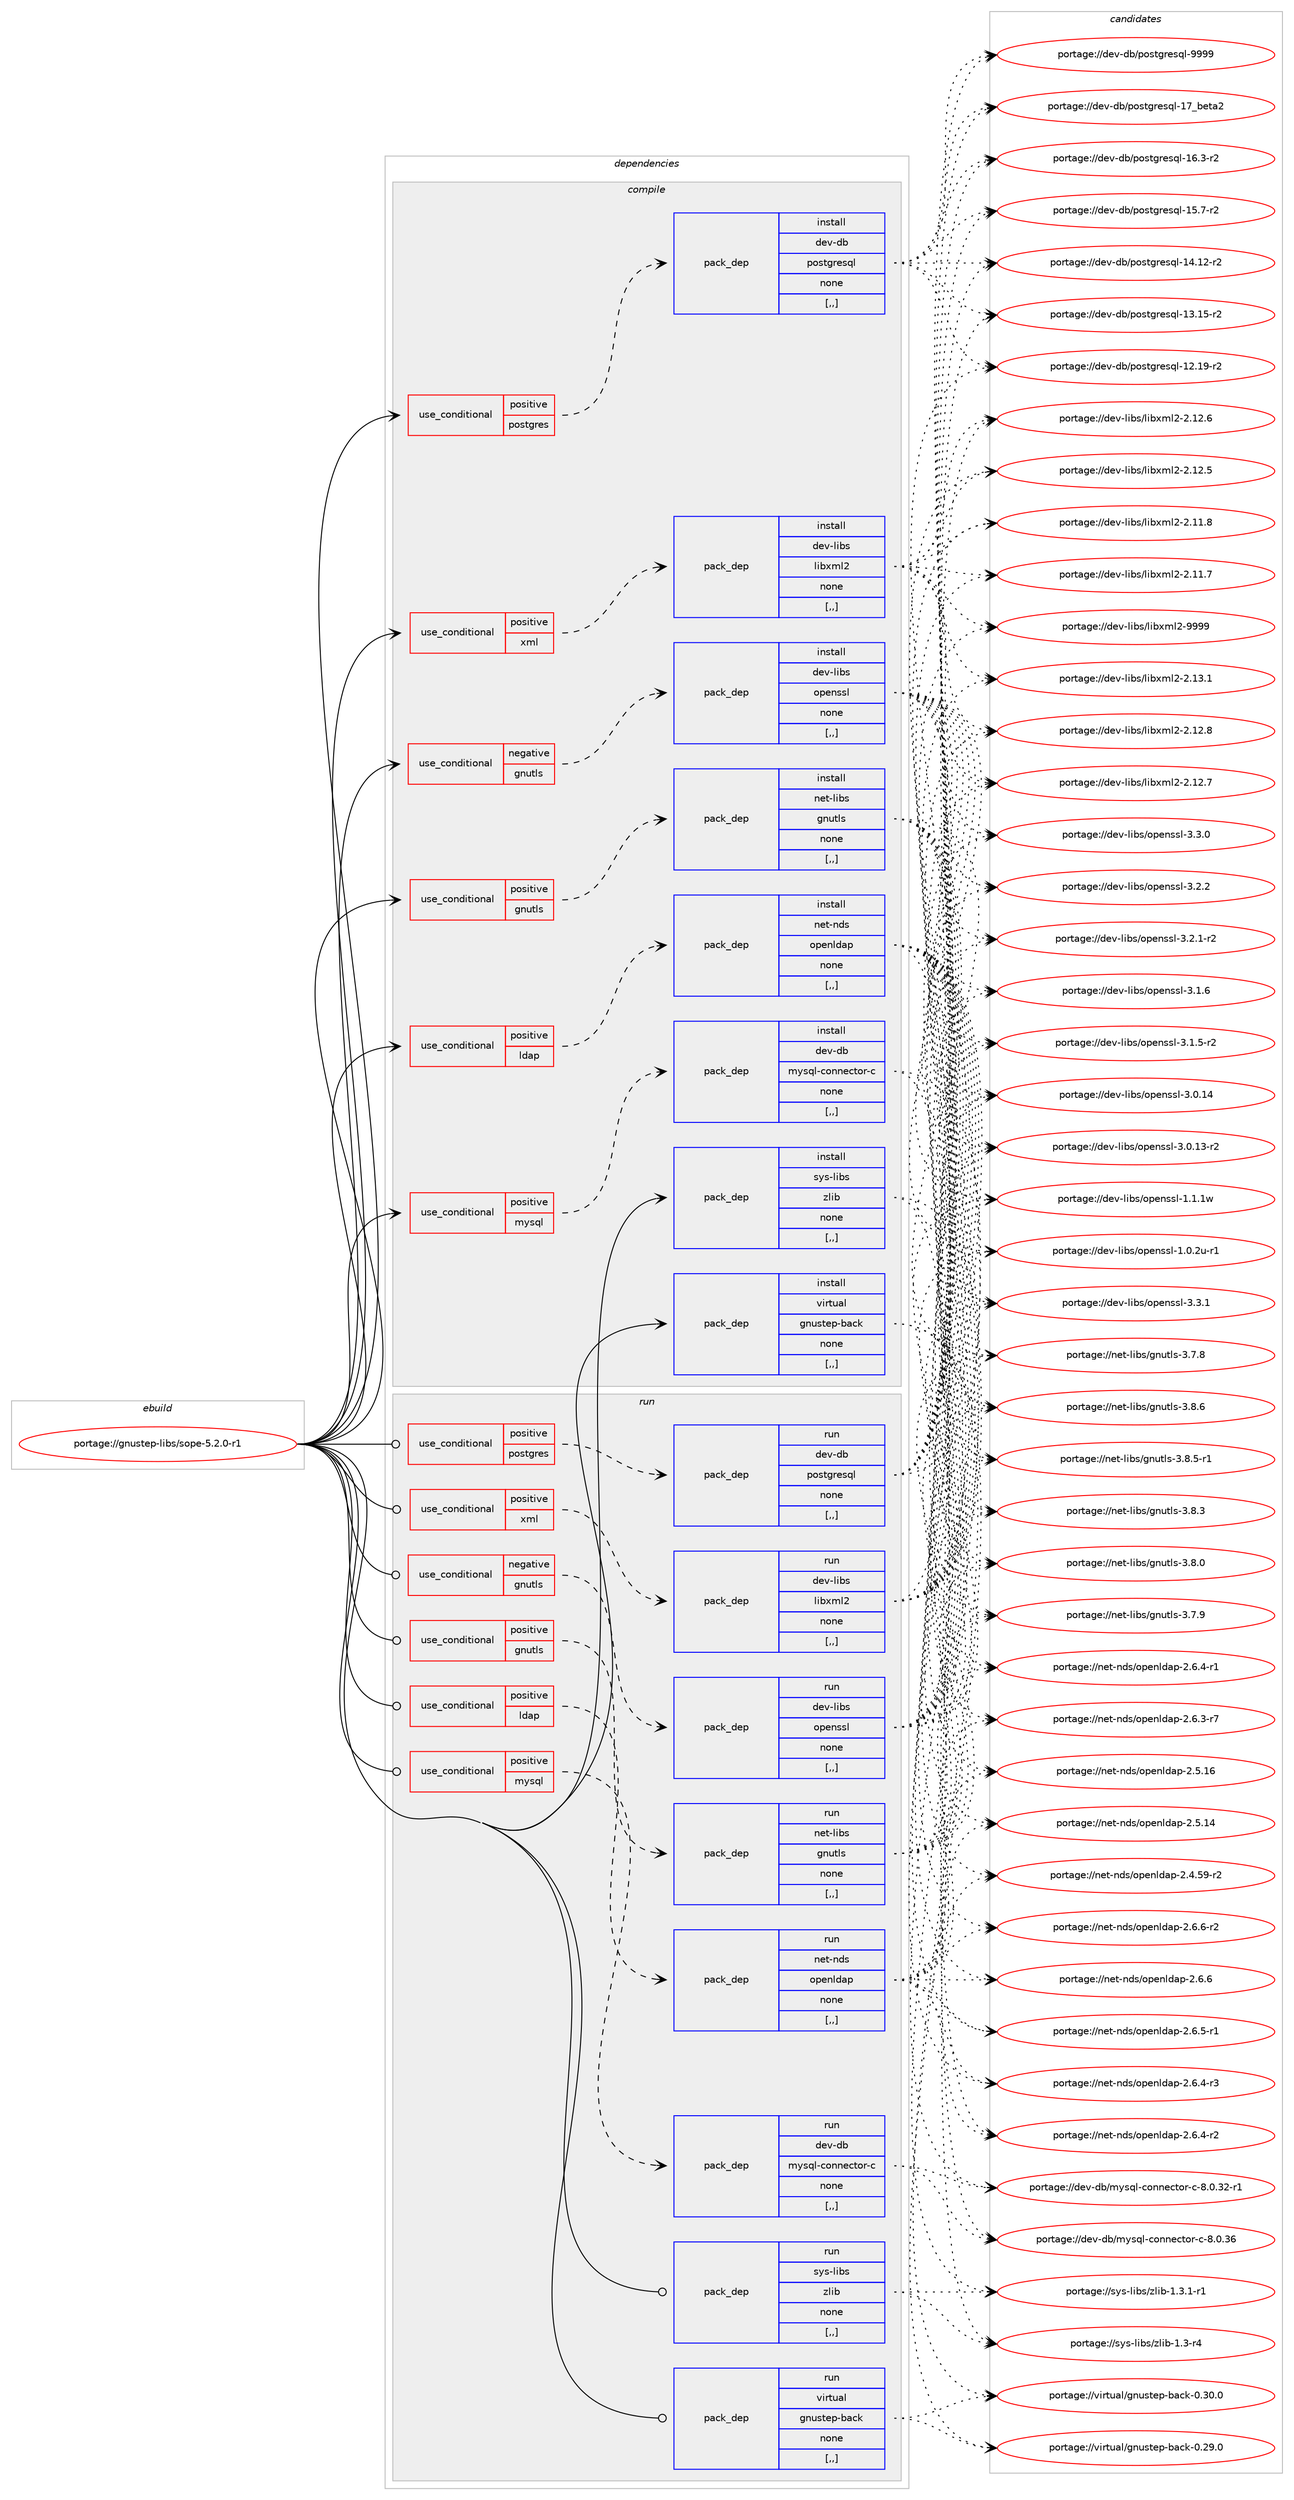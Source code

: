 digraph prolog {

# *************
# Graph options
# *************

newrank=true;
concentrate=true;
compound=true;
graph [rankdir=LR,fontname=Helvetica,fontsize=10,ranksep=1.5];#, ranksep=2.5, nodesep=0.2];
edge  [arrowhead=vee];
node  [fontname=Helvetica,fontsize=10];

# **********
# The ebuild
# **********

subgraph cluster_leftcol {
color=gray;
label=<<i>ebuild</i>>;
id [label="portage://gnustep-libs/sope-5.2.0-r1", color=red, width=4, href="../gnustep-libs/sope-5.2.0-r1.svg"];
}

# ****************
# The dependencies
# ****************

subgraph cluster_midcol {
color=gray;
label=<<i>dependencies</i>>;
subgraph cluster_compile {
fillcolor="#eeeeee";
style=filled;
label=<<i>compile</i>>;
subgraph cond65910 {
dependency241315 [label=<<TABLE BORDER="0" CELLBORDER="1" CELLSPACING="0" CELLPADDING="4"><TR><TD ROWSPAN="3" CELLPADDING="10">use_conditional</TD></TR><TR><TD>negative</TD></TR><TR><TD>gnutls</TD></TR></TABLE>>, shape=none, color=red];
subgraph pack173842 {
dependency241316 [label=<<TABLE BORDER="0" CELLBORDER="1" CELLSPACING="0" CELLPADDING="4" WIDTH="220"><TR><TD ROWSPAN="6" CELLPADDING="30">pack_dep</TD></TR><TR><TD WIDTH="110">install</TD></TR><TR><TD>dev-libs</TD></TR><TR><TD>openssl</TD></TR><TR><TD>none</TD></TR><TR><TD>[,,]</TD></TR></TABLE>>, shape=none, color=blue];
}
dependency241315:e -> dependency241316:w [weight=20,style="dashed",arrowhead="vee"];
}
id:e -> dependency241315:w [weight=20,style="solid",arrowhead="vee"];
subgraph cond65911 {
dependency241317 [label=<<TABLE BORDER="0" CELLBORDER="1" CELLSPACING="0" CELLPADDING="4"><TR><TD ROWSPAN="3" CELLPADDING="10">use_conditional</TD></TR><TR><TD>positive</TD></TR><TR><TD>gnutls</TD></TR></TABLE>>, shape=none, color=red];
subgraph pack173843 {
dependency241318 [label=<<TABLE BORDER="0" CELLBORDER="1" CELLSPACING="0" CELLPADDING="4" WIDTH="220"><TR><TD ROWSPAN="6" CELLPADDING="30">pack_dep</TD></TR><TR><TD WIDTH="110">install</TD></TR><TR><TD>net-libs</TD></TR><TR><TD>gnutls</TD></TR><TR><TD>none</TD></TR><TR><TD>[,,]</TD></TR></TABLE>>, shape=none, color=blue];
}
dependency241317:e -> dependency241318:w [weight=20,style="dashed",arrowhead="vee"];
}
id:e -> dependency241317:w [weight=20,style="solid",arrowhead="vee"];
subgraph cond65912 {
dependency241319 [label=<<TABLE BORDER="0" CELLBORDER="1" CELLSPACING="0" CELLPADDING="4"><TR><TD ROWSPAN="3" CELLPADDING="10">use_conditional</TD></TR><TR><TD>positive</TD></TR><TR><TD>ldap</TD></TR></TABLE>>, shape=none, color=red];
subgraph pack173844 {
dependency241320 [label=<<TABLE BORDER="0" CELLBORDER="1" CELLSPACING="0" CELLPADDING="4" WIDTH="220"><TR><TD ROWSPAN="6" CELLPADDING="30">pack_dep</TD></TR><TR><TD WIDTH="110">install</TD></TR><TR><TD>net-nds</TD></TR><TR><TD>openldap</TD></TR><TR><TD>none</TD></TR><TR><TD>[,,]</TD></TR></TABLE>>, shape=none, color=blue];
}
dependency241319:e -> dependency241320:w [weight=20,style="dashed",arrowhead="vee"];
}
id:e -> dependency241319:w [weight=20,style="solid",arrowhead="vee"];
subgraph cond65913 {
dependency241321 [label=<<TABLE BORDER="0" CELLBORDER="1" CELLSPACING="0" CELLPADDING="4"><TR><TD ROWSPAN="3" CELLPADDING="10">use_conditional</TD></TR><TR><TD>positive</TD></TR><TR><TD>mysql</TD></TR></TABLE>>, shape=none, color=red];
subgraph pack173845 {
dependency241322 [label=<<TABLE BORDER="0" CELLBORDER="1" CELLSPACING="0" CELLPADDING="4" WIDTH="220"><TR><TD ROWSPAN="6" CELLPADDING="30">pack_dep</TD></TR><TR><TD WIDTH="110">install</TD></TR><TR><TD>dev-db</TD></TR><TR><TD>mysql-connector-c</TD></TR><TR><TD>none</TD></TR><TR><TD>[,,]</TD></TR></TABLE>>, shape=none, color=blue];
}
dependency241321:e -> dependency241322:w [weight=20,style="dashed",arrowhead="vee"];
}
id:e -> dependency241321:w [weight=20,style="solid",arrowhead="vee"];
subgraph cond65914 {
dependency241323 [label=<<TABLE BORDER="0" CELLBORDER="1" CELLSPACING="0" CELLPADDING="4"><TR><TD ROWSPAN="3" CELLPADDING="10">use_conditional</TD></TR><TR><TD>positive</TD></TR><TR><TD>postgres</TD></TR></TABLE>>, shape=none, color=red];
subgraph pack173846 {
dependency241324 [label=<<TABLE BORDER="0" CELLBORDER="1" CELLSPACING="0" CELLPADDING="4" WIDTH="220"><TR><TD ROWSPAN="6" CELLPADDING="30">pack_dep</TD></TR><TR><TD WIDTH="110">install</TD></TR><TR><TD>dev-db</TD></TR><TR><TD>postgresql</TD></TR><TR><TD>none</TD></TR><TR><TD>[,,]</TD></TR></TABLE>>, shape=none, color=blue];
}
dependency241323:e -> dependency241324:w [weight=20,style="dashed",arrowhead="vee"];
}
id:e -> dependency241323:w [weight=20,style="solid",arrowhead="vee"];
subgraph cond65915 {
dependency241325 [label=<<TABLE BORDER="0" CELLBORDER="1" CELLSPACING="0" CELLPADDING="4"><TR><TD ROWSPAN="3" CELLPADDING="10">use_conditional</TD></TR><TR><TD>positive</TD></TR><TR><TD>xml</TD></TR></TABLE>>, shape=none, color=red];
subgraph pack173847 {
dependency241326 [label=<<TABLE BORDER="0" CELLBORDER="1" CELLSPACING="0" CELLPADDING="4" WIDTH="220"><TR><TD ROWSPAN="6" CELLPADDING="30">pack_dep</TD></TR><TR><TD WIDTH="110">install</TD></TR><TR><TD>dev-libs</TD></TR><TR><TD>libxml2</TD></TR><TR><TD>none</TD></TR><TR><TD>[,,]</TD></TR></TABLE>>, shape=none, color=blue];
}
dependency241325:e -> dependency241326:w [weight=20,style="dashed",arrowhead="vee"];
}
id:e -> dependency241325:w [weight=20,style="solid",arrowhead="vee"];
subgraph pack173848 {
dependency241327 [label=<<TABLE BORDER="0" CELLBORDER="1" CELLSPACING="0" CELLPADDING="4" WIDTH="220"><TR><TD ROWSPAN="6" CELLPADDING="30">pack_dep</TD></TR><TR><TD WIDTH="110">install</TD></TR><TR><TD>sys-libs</TD></TR><TR><TD>zlib</TD></TR><TR><TD>none</TD></TR><TR><TD>[,,]</TD></TR></TABLE>>, shape=none, color=blue];
}
id:e -> dependency241327:w [weight=20,style="solid",arrowhead="vee"];
subgraph pack173849 {
dependency241328 [label=<<TABLE BORDER="0" CELLBORDER="1" CELLSPACING="0" CELLPADDING="4" WIDTH="220"><TR><TD ROWSPAN="6" CELLPADDING="30">pack_dep</TD></TR><TR><TD WIDTH="110">install</TD></TR><TR><TD>virtual</TD></TR><TR><TD>gnustep-back</TD></TR><TR><TD>none</TD></TR><TR><TD>[,,]</TD></TR></TABLE>>, shape=none, color=blue];
}
id:e -> dependency241328:w [weight=20,style="solid",arrowhead="vee"];
}
subgraph cluster_compileandrun {
fillcolor="#eeeeee";
style=filled;
label=<<i>compile and run</i>>;
}
subgraph cluster_run {
fillcolor="#eeeeee";
style=filled;
label=<<i>run</i>>;
subgraph cond65916 {
dependency241329 [label=<<TABLE BORDER="0" CELLBORDER="1" CELLSPACING="0" CELLPADDING="4"><TR><TD ROWSPAN="3" CELLPADDING="10">use_conditional</TD></TR><TR><TD>negative</TD></TR><TR><TD>gnutls</TD></TR></TABLE>>, shape=none, color=red];
subgraph pack173850 {
dependency241330 [label=<<TABLE BORDER="0" CELLBORDER="1" CELLSPACING="0" CELLPADDING="4" WIDTH="220"><TR><TD ROWSPAN="6" CELLPADDING="30">pack_dep</TD></TR><TR><TD WIDTH="110">run</TD></TR><TR><TD>dev-libs</TD></TR><TR><TD>openssl</TD></TR><TR><TD>none</TD></TR><TR><TD>[,,]</TD></TR></TABLE>>, shape=none, color=blue];
}
dependency241329:e -> dependency241330:w [weight=20,style="dashed",arrowhead="vee"];
}
id:e -> dependency241329:w [weight=20,style="solid",arrowhead="odot"];
subgraph cond65917 {
dependency241331 [label=<<TABLE BORDER="0" CELLBORDER="1" CELLSPACING="0" CELLPADDING="4"><TR><TD ROWSPAN="3" CELLPADDING="10">use_conditional</TD></TR><TR><TD>positive</TD></TR><TR><TD>gnutls</TD></TR></TABLE>>, shape=none, color=red];
subgraph pack173851 {
dependency241332 [label=<<TABLE BORDER="0" CELLBORDER="1" CELLSPACING="0" CELLPADDING="4" WIDTH="220"><TR><TD ROWSPAN="6" CELLPADDING="30">pack_dep</TD></TR><TR><TD WIDTH="110">run</TD></TR><TR><TD>net-libs</TD></TR><TR><TD>gnutls</TD></TR><TR><TD>none</TD></TR><TR><TD>[,,]</TD></TR></TABLE>>, shape=none, color=blue];
}
dependency241331:e -> dependency241332:w [weight=20,style="dashed",arrowhead="vee"];
}
id:e -> dependency241331:w [weight=20,style="solid",arrowhead="odot"];
subgraph cond65918 {
dependency241333 [label=<<TABLE BORDER="0" CELLBORDER="1" CELLSPACING="0" CELLPADDING="4"><TR><TD ROWSPAN="3" CELLPADDING="10">use_conditional</TD></TR><TR><TD>positive</TD></TR><TR><TD>ldap</TD></TR></TABLE>>, shape=none, color=red];
subgraph pack173852 {
dependency241334 [label=<<TABLE BORDER="0" CELLBORDER="1" CELLSPACING="0" CELLPADDING="4" WIDTH="220"><TR><TD ROWSPAN="6" CELLPADDING="30">pack_dep</TD></TR><TR><TD WIDTH="110">run</TD></TR><TR><TD>net-nds</TD></TR><TR><TD>openldap</TD></TR><TR><TD>none</TD></TR><TR><TD>[,,]</TD></TR></TABLE>>, shape=none, color=blue];
}
dependency241333:e -> dependency241334:w [weight=20,style="dashed",arrowhead="vee"];
}
id:e -> dependency241333:w [weight=20,style="solid",arrowhead="odot"];
subgraph cond65919 {
dependency241335 [label=<<TABLE BORDER="0" CELLBORDER="1" CELLSPACING="0" CELLPADDING="4"><TR><TD ROWSPAN="3" CELLPADDING="10">use_conditional</TD></TR><TR><TD>positive</TD></TR><TR><TD>mysql</TD></TR></TABLE>>, shape=none, color=red];
subgraph pack173853 {
dependency241336 [label=<<TABLE BORDER="0" CELLBORDER="1" CELLSPACING="0" CELLPADDING="4" WIDTH="220"><TR><TD ROWSPAN="6" CELLPADDING="30">pack_dep</TD></TR><TR><TD WIDTH="110">run</TD></TR><TR><TD>dev-db</TD></TR><TR><TD>mysql-connector-c</TD></TR><TR><TD>none</TD></TR><TR><TD>[,,]</TD></TR></TABLE>>, shape=none, color=blue];
}
dependency241335:e -> dependency241336:w [weight=20,style="dashed",arrowhead="vee"];
}
id:e -> dependency241335:w [weight=20,style="solid",arrowhead="odot"];
subgraph cond65920 {
dependency241337 [label=<<TABLE BORDER="0" CELLBORDER="1" CELLSPACING="0" CELLPADDING="4"><TR><TD ROWSPAN="3" CELLPADDING="10">use_conditional</TD></TR><TR><TD>positive</TD></TR><TR><TD>postgres</TD></TR></TABLE>>, shape=none, color=red];
subgraph pack173854 {
dependency241338 [label=<<TABLE BORDER="0" CELLBORDER="1" CELLSPACING="0" CELLPADDING="4" WIDTH="220"><TR><TD ROWSPAN="6" CELLPADDING="30">pack_dep</TD></TR><TR><TD WIDTH="110">run</TD></TR><TR><TD>dev-db</TD></TR><TR><TD>postgresql</TD></TR><TR><TD>none</TD></TR><TR><TD>[,,]</TD></TR></TABLE>>, shape=none, color=blue];
}
dependency241337:e -> dependency241338:w [weight=20,style="dashed",arrowhead="vee"];
}
id:e -> dependency241337:w [weight=20,style="solid",arrowhead="odot"];
subgraph cond65921 {
dependency241339 [label=<<TABLE BORDER="0" CELLBORDER="1" CELLSPACING="0" CELLPADDING="4"><TR><TD ROWSPAN="3" CELLPADDING="10">use_conditional</TD></TR><TR><TD>positive</TD></TR><TR><TD>xml</TD></TR></TABLE>>, shape=none, color=red];
subgraph pack173855 {
dependency241340 [label=<<TABLE BORDER="0" CELLBORDER="1" CELLSPACING="0" CELLPADDING="4" WIDTH="220"><TR><TD ROWSPAN="6" CELLPADDING="30">pack_dep</TD></TR><TR><TD WIDTH="110">run</TD></TR><TR><TD>dev-libs</TD></TR><TR><TD>libxml2</TD></TR><TR><TD>none</TD></TR><TR><TD>[,,]</TD></TR></TABLE>>, shape=none, color=blue];
}
dependency241339:e -> dependency241340:w [weight=20,style="dashed",arrowhead="vee"];
}
id:e -> dependency241339:w [weight=20,style="solid",arrowhead="odot"];
subgraph pack173856 {
dependency241341 [label=<<TABLE BORDER="0" CELLBORDER="1" CELLSPACING="0" CELLPADDING="4" WIDTH="220"><TR><TD ROWSPAN="6" CELLPADDING="30">pack_dep</TD></TR><TR><TD WIDTH="110">run</TD></TR><TR><TD>sys-libs</TD></TR><TR><TD>zlib</TD></TR><TR><TD>none</TD></TR><TR><TD>[,,]</TD></TR></TABLE>>, shape=none, color=blue];
}
id:e -> dependency241341:w [weight=20,style="solid",arrowhead="odot"];
subgraph pack173857 {
dependency241342 [label=<<TABLE BORDER="0" CELLBORDER="1" CELLSPACING="0" CELLPADDING="4" WIDTH="220"><TR><TD ROWSPAN="6" CELLPADDING="30">pack_dep</TD></TR><TR><TD WIDTH="110">run</TD></TR><TR><TD>virtual</TD></TR><TR><TD>gnustep-back</TD></TR><TR><TD>none</TD></TR><TR><TD>[,,]</TD></TR></TABLE>>, shape=none, color=blue];
}
id:e -> dependency241342:w [weight=20,style="solid",arrowhead="odot"];
}
}

# **************
# The candidates
# **************

subgraph cluster_choices {
rank=same;
color=gray;
label=<<i>candidates</i>>;

subgraph choice173842 {
color=black;
nodesep=1;
choice100101118451081059811547111112101110115115108455146514649 [label="portage://dev-libs/openssl-3.3.1", color=red, width=4,href="../dev-libs/openssl-3.3.1.svg"];
choice100101118451081059811547111112101110115115108455146514648 [label="portage://dev-libs/openssl-3.3.0", color=red, width=4,href="../dev-libs/openssl-3.3.0.svg"];
choice100101118451081059811547111112101110115115108455146504650 [label="portage://dev-libs/openssl-3.2.2", color=red, width=4,href="../dev-libs/openssl-3.2.2.svg"];
choice1001011184510810598115471111121011101151151084551465046494511450 [label="portage://dev-libs/openssl-3.2.1-r2", color=red, width=4,href="../dev-libs/openssl-3.2.1-r2.svg"];
choice100101118451081059811547111112101110115115108455146494654 [label="portage://dev-libs/openssl-3.1.6", color=red, width=4,href="../dev-libs/openssl-3.1.6.svg"];
choice1001011184510810598115471111121011101151151084551464946534511450 [label="portage://dev-libs/openssl-3.1.5-r2", color=red, width=4,href="../dev-libs/openssl-3.1.5-r2.svg"];
choice10010111845108105981154711111210111011511510845514648464952 [label="portage://dev-libs/openssl-3.0.14", color=red, width=4,href="../dev-libs/openssl-3.0.14.svg"];
choice100101118451081059811547111112101110115115108455146484649514511450 [label="portage://dev-libs/openssl-3.0.13-r2", color=red, width=4,href="../dev-libs/openssl-3.0.13-r2.svg"];
choice100101118451081059811547111112101110115115108454946494649119 [label="portage://dev-libs/openssl-1.1.1w", color=red, width=4,href="../dev-libs/openssl-1.1.1w.svg"];
choice1001011184510810598115471111121011101151151084549464846501174511449 [label="portage://dev-libs/openssl-1.0.2u-r1", color=red, width=4,href="../dev-libs/openssl-1.0.2u-r1.svg"];
dependency241316:e -> choice100101118451081059811547111112101110115115108455146514649:w [style=dotted,weight="100"];
dependency241316:e -> choice100101118451081059811547111112101110115115108455146514648:w [style=dotted,weight="100"];
dependency241316:e -> choice100101118451081059811547111112101110115115108455146504650:w [style=dotted,weight="100"];
dependency241316:e -> choice1001011184510810598115471111121011101151151084551465046494511450:w [style=dotted,weight="100"];
dependency241316:e -> choice100101118451081059811547111112101110115115108455146494654:w [style=dotted,weight="100"];
dependency241316:e -> choice1001011184510810598115471111121011101151151084551464946534511450:w [style=dotted,weight="100"];
dependency241316:e -> choice10010111845108105981154711111210111011511510845514648464952:w [style=dotted,weight="100"];
dependency241316:e -> choice100101118451081059811547111112101110115115108455146484649514511450:w [style=dotted,weight="100"];
dependency241316:e -> choice100101118451081059811547111112101110115115108454946494649119:w [style=dotted,weight="100"];
dependency241316:e -> choice1001011184510810598115471111121011101151151084549464846501174511449:w [style=dotted,weight="100"];
}
subgraph choice173843 {
color=black;
nodesep=1;
choice110101116451081059811547103110117116108115455146564654 [label="portage://net-libs/gnutls-3.8.6", color=red, width=4,href="../net-libs/gnutls-3.8.6.svg"];
choice1101011164510810598115471031101171161081154551465646534511449 [label="portage://net-libs/gnutls-3.8.5-r1", color=red, width=4,href="../net-libs/gnutls-3.8.5-r1.svg"];
choice110101116451081059811547103110117116108115455146564651 [label="portage://net-libs/gnutls-3.8.3", color=red, width=4,href="../net-libs/gnutls-3.8.3.svg"];
choice110101116451081059811547103110117116108115455146564648 [label="portage://net-libs/gnutls-3.8.0", color=red, width=4,href="../net-libs/gnutls-3.8.0.svg"];
choice110101116451081059811547103110117116108115455146554657 [label="portage://net-libs/gnutls-3.7.9", color=red, width=4,href="../net-libs/gnutls-3.7.9.svg"];
choice110101116451081059811547103110117116108115455146554656 [label="portage://net-libs/gnutls-3.7.8", color=red, width=4,href="../net-libs/gnutls-3.7.8.svg"];
dependency241318:e -> choice110101116451081059811547103110117116108115455146564654:w [style=dotted,weight="100"];
dependency241318:e -> choice1101011164510810598115471031101171161081154551465646534511449:w [style=dotted,weight="100"];
dependency241318:e -> choice110101116451081059811547103110117116108115455146564651:w [style=dotted,weight="100"];
dependency241318:e -> choice110101116451081059811547103110117116108115455146564648:w [style=dotted,weight="100"];
dependency241318:e -> choice110101116451081059811547103110117116108115455146554657:w [style=dotted,weight="100"];
dependency241318:e -> choice110101116451081059811547103110117116108115455146554656:w [style=dotted,weight="100"];
}
subgraph choice173844 {
color=black;
nodesep=1;
choice1101011164511010011547111112101110108100971124550465446544511450 [label="portage://net-nds/openldap-2.6.6-r2", color=red, width=4,href="../net-nds/openldap-2.6.6-r2.svg"];
choice110101116451101001154711111210111010810097112455046544654 [label="portage://net-nds/openldap-2.6.6", color=red, width=4,href="../net-nds/openldap-2.6.6.svg"];
choice1101011164511010011547111112101110108100971124550465446534511449 [label="portage://net-nds/openldap-2.6.5-r1", color=red, width=4,href="../net-nds/openldap-2.6.5-r1.svg"];
choice1101011164511010011547111112101110108100971124550465446524511451 [label="portage://net-nds/openldap-2.6.4-r3", color=red, width=4,href="../net-nds/openldap-2.6.4-r3.svg"];
choice1101011164511010011547111112101110108100971124550465446524511450 [label="portage://net-nds/openldap-2.6.4-r2", color=red, width=4,href="../net-nds/openldap-2.6.4-r2.svg"];
choice1101011164511010011547111112101110108100971124550465446524511449 [label="portage://net-nds/openldap-2.6.4-r1", color=red, width=4,href="../net-nds/openldap-2.6.4-r1.svg"];
choice1101011164511010011547111112101110108100971124550465446514511455 [label="portage://net-nds/openldap-2.6.3-r7", color=red, width=4,href="../net-nds/openldap-2.6.3-r7.svg"];
choice11010111645110100115471111121011101081009711245504653464954 [label="portage://net-nds/openldap-2.5.16", color=red, width=4,href="../net-nds/openldap-2.5.16.svg"];
choice11010111645110100115471111121011101081009711245504653464952 [label="portage://net-nds/openldap-2.5.14", color=red, width=4,href="../net-nds/openldap-2.5.14.svg"];
choice110101116451101001154711111210111010810097112455046524653574511450 [label="portage://net-nds/openldap-2.4.59-r2", color=red, width=4,href="../net-nds/openldap-2.4.59-r2.svg"];
dependency241320:e -> choice1101011164511010011547111112101110108100971124550465446544511450:w [style=dotted,weight="100"];
dependency241320:e -> choice110101116451101001154711111210111010810097112455046544654:w [style=dotted,weight="100"];
dependency241320:e -> choice1101011164511010011547111112101110108100971124550465446534511449:w [style=dotted,weight="100"];
dependency241320:e -> choice1101011164511010011547111112101110108100971124550465446524511451:w [style=dotted,weight="100"];
dependency241320:e -> choice1101011164511010011547111112101110108100971124550465446524511450:w [style=dotted,weight="100"];
dependency241320:e -> choice1101011164511010011547111112101110108100971124550465446524511449:w [style=dotted,weight="100"];
dependency241320:e -> choice1101011164511010011547111112101110108100971124550465446514511455:w [style=dotted,weight="100"];
dependency241320:e -> choice11010111645110100115471111121011101081009711245504653464954:w [style=dotted,weight="100"];
dependency241320:e -> choice11010111645110100115471111121011101081009711245504653464952:w [style=dotted,weight="100"];
dependency241320:e -> choice110101116451101001154711111210111010810097112455046524653574511450:w [style=dotted,weight="100"];
}
subgraph choice173845 {
color=black;
nodesep=1;
choice100101118451009847109121115113108459911111011010199116111114459945564648465154 [label="portage://dev-db/mysql-connector-c-8.0.36", color=red, width=4,href="../dev-db/mysql-connector-c-8.0.36.svg"];
choice1001011184510098471091211151131084599111110110101991161111144599455646484651504511449 [label="portage://dev-db/mysql-connector-c-8.0.32-r1", color=red, width=4,href="../dev-db/mysql-connector-c-8.0.32-r1.svg"];
dependency241322:e -> choice100101118451009847109121115113108459911111011010199116111114459945564648465154:w [style=dotted,weight="100"];
dependency241322:e -> choice1001011184510098471091211151131084599111110110101991161111144599455646484651504511449:w [style=dotted,weight="100"];
}
subgraph choice173846 {
color=black;
nodesep=1;
choice1001011184510098471121111151161031141011151131084557575757 [label="portage://dev-db/postgresql-9999", color=red, width=4,href="../dev-db/postgresql-9999.svg"];
choice10010111845100984711211111511610311410111511310845495595981011169750 [label="portage://dev-db/postgresql-17_beta2", color=red, width=4,href="../dev-db/postgresql-17_beta2.svg"];
choice10010111845100984711211111511610311410111511310845495446514511450 [label="portage://dev-db/postgresql-16.3-r2", color=red, width=4,href="../dev-db/postgresql-16.3-r2.svg"];
choice10010111845100984711211111511610311410111511310845495346554511450 [label="portage://dev-db/postgresql-15.7-r2", color=red, width=4,href="../dev-db/postgresql-15.7-r2.svg"];
choice1001011184510098471121111151161031141011151131084549524649504511450 [label="portage://dev-db/postgresql-14.12-r2", color=red, width=4,href="../dev-db/postgresql-14.12-r2.svg"];
choice1001011184510098471121111151161031141011151131084549514649534511450 [label="portage://dev-db/postgresql-13.15-r2", color=red, width=4,href="../dev-db/postgresql-13.15-r2.svg"];
choice1001011184510098471121111151161031141011151131084549504649574511450 [label="portage://dev-db/postgresql-12.19-r2", color=red, width=4,href="../dev-db/postgresql-12.19-r2.svg"];
dependency241324:e -> choice1001011184510098471121111151161031141011151131084557575757:w [style=dotted,weight="100"];
dependency241324:e -> choice10010111845100984711211111511610311410111511310845495595981011169750:w [style=dotted,weight="100"];
dependency241324:e -> choice10010111845100984711211111511610311410111511310845495446514511450:w [style=dotted,weight="100"];
dependency241324:e -> choice10010111845100984711211111511610311410111511310845495346554511450:w [style=dotted,weight="100"];
dependency241324:e -> choice1001011184510098471121111151161031141011151131084549524649504511450:w [style=dotted,weight="100"];
dependency241324:e -> choice1001011184510098471121111151161031141011151131084549514649534511450:w [style=dotted,weight="100"];
dependency241324:e -> choice1001011184510098471121111151161031141011151131084549504649574511450:w [style=dotted,weight="100"];
}
subgraph choice173847 {
color=black;
nodesep=1;
choice10010111845108105981154710810598120109108504557575757 [label="portage://dev-libs/libxml2-9999", color=red, width=4,href="../dev-libs/libxml2-9999.svg"];
choice100101118451081059811547108105981201091085045504649514649 [label="portage://dev-libs/libxml2-2.13.1", color=red, width=4,href="../dev-libs/libxml2-2.13.1.svg"];
choice100101118451081059811547108105981201091085045504649504656 [label="portage://dev-libs/libxml2-2.12.8", color=red, width=4,href="../dev-libs/libxml2-2.12.8.svg"];
choice100101118451081059811547108105981201091085045504649504655 [label="portage://dev-libs/libxml2-2.12.7", color=red, width=4,href="../dev-libs/libxml2-2.12.7.svg"];
choice100101118451081059811547108105981201091085045504649504654 [label="portage://dev-libs/libxml2-2.12.6", color=red, width=4,href="../dev-libs/libxml2-2.12.6.svg"];
choice100101118451081059811547108105981201091085045504649504653 [label="portage://dev-libs/libxml2-2.12.5", color=red, width=4,href="../dev-libs/libxml2-2.12.5.svg"];
choice100101118451081059811547108105981201091085045504649494656 [label="portage://dev-libs/libxml2-2.11.8", color=red, width=4,href="../dev-libs/libxml2-2.11.8.svg"];
choice100101118451081059811547108105981201091085045504649494655 [label="portage://dev-libs/libxml2-2.11.7", color=red, width=4,href="../dev-libs/libxml2-2.11.7.svg"];
dependency241326:e -> choice10010111845108105981154710810598120109108504557575757:w [style=dotted,weight="100"];
dependency241326:e -> choice100101118451081059811547108105981201091085045504649514649:w [style=dotted,weight="100"];
dependency241326:e -> choice100101118451081059811547108105981201091085045504649504656:w [style=dotted,weight="100"];
dependency241326:e -> choice100101118451081059811547108105981201091085045504649504655:w [style=dotted,weight="100"];
dependency241326:e -> choice100101118451081059811547108105981201091085045504649504654:w [style=dotted,weight="100"];
dependency241326:e -> choice100101118451081059811547108105981201091085045504649504653:w [style=dotted,weight="100"];
dependency241326:e -> choice100101118451081059811547108105981201091085045504649494656:w [style=dotted,weight="100"];
dependency241326:e -> choice100101118451081059811547108105981201091085045504649494655:w [style=dotted,weight="100"];
}
subgraph choice173848 {
color=black;
nodesep=1;
choice115121115451081059811547122108105984549465146494511449 [label="portage://sys-libs/zlib-1.3.1-r1", color=red, width=4,href="../sys-libs/zlib-1.3.1-r1.svg"];
choice11512111545108105981154712210810598454946514511452 [label="portage://sys-libs/zlib-1.3-r4", color=red, width=4,href="../sys-libs/zlib-1.3-r4.svg"];
dependency241327:e -> choice115121115451081059811547122108105984549465146494511449:w [style=dotted,weight="100"];
dependency241327:e -> choice11512111545108105981154712210810598454946514511452:w [style=dotted,weight="100"];
}
subgraph choice173849 {
color=black;
nodesep=1;
choice11810511411611797108471031101171151161011124598979910745484651484648 [label="portage://virtual/gnustep-back-0.30.0", color=red, width=4,href="../virtual/gnustep-back-0.30.0.svg"];
choice11810511411611797108471031101171151161011124598979910745484650574648 [label="portage://virtual/gnustep-back-0.29.0", color=red, width=4,href="../virtual/gnustep-back-0.29.0.svg"];
dependency241328:e -> choice11810511411611797108471031101171151161011124598979910745484651484648:w [style=dotted,weight="100"];
dependency241328:e -> choice11810511411611797108471031101171151161011124598979910745484650574648:w [style=dotted,weight="100"];
}
subgraph choice173850 {
color=black;
nodesep=1;
choice100101118451081059811547111112101110115115108455146514649 [label="portage://dev-libs/openssl-3.3.1", color=red, width=4,href="../dev-libs/openssl-3.3.1.svg"];
choice100101118451081059811547111112101110115115108455146514648 [label="portage://dev-libs/openssl-3.3.0", color=red, width=4,href="../dev-libs/openssl-3.3.0.svg"];
choice100101118451081059811547111112101110115115108455146504650 [label="portage://dev-libs/openssl-3.2.2", color=red, width=4,href="../dev-libs/openssl-3.2.2.svg"];
choice1001011184510810598115471111121011101151151084551465046494511450 [label="portage://dev-libs/openssl-3.2.1-r2", color=red, width=4,href="../dev-libs/openssl-3.2.1-r2.svg"];
choice100101118451081059811547111112101110115115108455146494654 [label="portage://dev-libs/openssl-3.1.6", color=red, width=4,href="../dev-libs/openssl-3.1.6.svg"];
choice1001011184510810598115471111121011101151151084551464946534511450 [label="portage://dev-libs/openssl-3.1.5-r2", color=red, width=4,href="../dev-libs/openssl-3.1.5-r2.svg"];
choice10010111845108105981154711111210111011511510845514648464952 [label="portage://dev-libs/openssl-3.0.14", color=red, width=4,href="../dev-libs/openssl-3.0.14.svg"];
choice100101118451081059811547111112101110115115108455146484649514511450 [label="portage://dev-libs/openssl-3.0.13-r2", color=red, width=4,href="../dev-libs/openssl-3.0.13-r2.svg"];
choice100101118451081059811547111112101110115115108454946494649119 [label="portage://dev-libs/openssl-1.1.1w", color=red, width=4,href="../dev-libs/openssl-1.1.1w.svg"];
choice1001011184510810598115471111121011101151151084549464846501174511449 [label="portage://dev-libs/openssl-1.0.2u-r1", color=red, width=4,href="../dev-libs/openssl-1.0.2u-r1.svg"];
dependency241330:e -> choice100101118451081059811547111112101110115115108455146514649:w [style=dotted,weight="100"];
dependency241330:e -> choice100101118451081059811547111112101110115115108455146514648:w [style=dotted,weight="100"];
dependency241330:e -> choice100101118451081059811547111112101110115115108455146504650:w [style=dotted,weight="100"];
dependency241330:e -> choice1001011184510810598115471111121011101151151084551465046494511450:w [style=dotted,weight="100"];
dependency241330:e -> choice100101118451081059811547111112101110115115108455146494654:w [style=dotted,weight="100"];
dependency241330:e -> choice1001011184510810598115471111121011101151151084551464946534511450:w [style=dotted,weight="100"];
dependency241330:e -> choice10010111845108105981154711111210111011511510845514648464952:w [style=dotted,weight="100"];
dependency241330:e -> choice100101118451081059811547111112101110115115108455146484649514511450:w [style=dotted,weight="100"];
dependency241330:e -> choice100101118451081059811547111112101110115115108454946494649119:w [style=dotted,weight="100"];
dependency241330:e -> choice1001011184510810598115471111121011101151151084549464846501174511449:w [style=dotted,weight="100"];
}
subgraph choice173851 {
color=black;
nodesep=1;
choice110101116451081059811547103110117116108115455146564654 [label="portage://net-libs/gnutls-3.8.6", color=red, width=4,href="../net-libs/gnutls-3.8.6.svg"];
choice1101011164510810598115471031101171161081154551465646534511449 [label="portage://net-libs/gnutls-3.8.5-r1", color=red, width=4,href="../net-libs/gnutls-3.8.5-r1.svg"];
choice110101116451081059811547103110117116108115455146564651 [label="portage://net-libs/gnutls-3.8.3", color=red, width=4,href="../net-libs/gnutls-3.8.3.svg"];
choice110101116451081059811547103110117116108115455146564648 [label="portage://net-libs/gnutls-3.8.0", color=red, width=4,href="../net-libs/gnutls-3.8.0.svg"];
choice110101116451081059811547103110117116108115455146554657 [label="portage://net-libs/gnutls-3.7.9", color=red, width=4,href="../net-libs/gnutls-3.7.9.svg"];
choice110101116451081059811547103110117116108115455146554656 [label="portage://net-libs/gnutls-3.7.8", color=red, width=4,href="../net-libs/gnutls-3.7.8.svg"];
dependency241332:e -> choice110101116451081059811547103110117116108115455146564654:w [style=dotted,weight="100"];
dependency241332:e -> choice1101011164510810598115471031101171161081154551465646534511449:w [style=dotted,weight="100"];
dependency241332:e -> choice110101116451081059811547103110117116108115455146564651:w [style=dotted,weight="100"];
dependency241332:e -> choice110101116451081059811547103110117116108115455146564648:w [style=dotted,weight="100"];
dependency241332:e -> choice110101116451081059811547103110117116108115455146554657:w [style=dotted,weight="100"];
dependency241332:e -> choice110101116451081059811547103110117116108115455146554656:w [style=dotted,weight="100"];
}
subgraph choice173852 {
color=black;
nodesep=1;
choice1101011164511010011547111112101110108100971124550465446544511450 [label="portage://net-nds/openldap-2.6.6-r2", color=red, width=4,href="../net-nds/openldap-2.6.6-r2.svg"];
choice110101116451101001154711111210111010810097112455046544654 [label="portage://net-nds/openldap-2.6.6", color=red, width=4,href="../net-nds/openldap-2.6.6.svg"];
choice1101011164511010011547111112101110108100971124550465446534511449 [label="portage://net-nds/openldap-2.6.5-r1", color=red, width=4,href="../net-nds/openldap-2.6.5-r1.svg"];
choice1101011164511010011547111112101110108100971124550465446524511451 [label="portage://net-nds/openldap-2.6.4-r3", color=red, width=4,href="../net-nds/openldap-2.6.4-r3.svg"];
choice1101011164511010011547111112101110108100971124550465446524511450 [label="portage://net-nds/openldap-2.6.4-r2", color=red, width=4,href="../net-nds/openldap-2.6.4-r2.svg"];
choice1101011164511010011547111112101110108100971124550465446524511449 [label="portage://net-nds/openldap-2.6.4-r1", color=red, width=4,href="../net-nds/openldap-2.6.4-r1.svg"];
choice1101011164511010011547111112101110108100971124550465446514511455 [label="portage://net-nds/openldap-2.6.3-r7", color=red, width=4,href="../net-nds/openldap-2.6.3-r7.svg"];
choice11010111645110100115471111121011101081009711245504653464954 [label="portage://net-nds/openldap-2.5.16", color=red, width=4,href="../net-nds/openldap-2.5.16.svg"];
choice11010111645110100115471111121011101081009711245504653464952 [label="portage://net-nds/openldap-2.5.14", color=red, width=4,href="../net-nds/openldap-2.5.14.svg"];
choice110101116451101001154711111210111010810097112455046524653574511450 [label="portage://net-nds/openldap-2.4.59-r2", color=red, width=4,href="../net-nds/openldap-2.4.59-r2.svg"];
dependency241334:e -> choice1101011164511010011547111112101110108100971124550465446544511450:w [style=dotted,weight="100"];
dependency241334:e -> choice110101116451101001154711111210111010810097112455046544654:w [style=dotted,weight="100"];
dependency241334:e -> choice1101011164511010011547111112101110108100971124550465446534511449:w [style=dotted,weight="100"];
dependency241334:e -> choice1101011164511010011547111112101110108100971124550465446524511451:w [style=dotted,weight="100"];
dependency241334:e -> choice1101011164511010011547111112101110108100971124550465446524511450:w [style=dotted,weight="100"];
dependency241334:e -> choice1101011164511010011547111112101110108100971124550465446524511449:w [style=dotted,weight="100"];
dependency241334:e -> choice1101011164511010011547111112101110108100971124550465446514511455:w [style=dotted,weight="100"];
dependency241334:e -> choice11010111645110100115471111121011101081009711245504653464954:w [style=dotted,weight="100"];
dependency241334:e -> choice11010111645110100115471111121011101081009711245504653464952:w [style=dotted,weight="100"];
dependency241334:e -> choice110101116451101001154711111210111010810097112455046524653574511450:w [style=dotted,weight="100"];
}
subgraph choice173853 {
color=black;
nodesep=1;
choice100101118451009847109121115113108459911111011010199116111114459945564648465154 [label="portage://dev-db/mysql-connector-c-8.0.36", color=red, width=4,href="../dev-db/mysql-connector-c-8.0.36.svg"];
choice1001011184510098471091211151131084599111110110101991161111144599455646484651504511449 [label="portage://dev-db/mysql-connector-c-8.0.32-r1", color=red, width=4,href="../dev-db/mysql-connector-c-8.0.32-r1.svg"];
dependency241336:e -> choice100101118451009847109121115113108459911111011010199116111114459945564648465154:w [style=dotted,weight="100"];
dependency241336:e -> choice1001011184510098471091211151131084599111110110101991161111144599455646484651504511449:w [style=dotted,weight="100"];
}
subgraph choice173854 {
color=black;
nodesep=1;
choice1001011184510098471121111151161031141011151131084557575757 [label="portage://dev-db/postgresql-9999", color=red, width=4,href="../dev-db/postgresql-9999.svg"];
choice10010111845100984711211111511610311410111511310845495595981011169750 [label="portage://dev-db/postgresql-17_beta2", color=red, width=4,href="../dev-db/postgresql-17_beta2.svg"];
choice10010111845100984711211111511610311410111511310845495446514511450 [label="portage://dev-db/postgresql-16.3-r2", color=red, width=4,href="../dev-db/postgresql-16.3-r2.svg"];
choice10010111845100984711211111511610311410111511310845495346554511450 [label="portage://dev-db/postgresql-15.7-r2", color=red, width=4,href="../dev-db/postgresql-15.7-r2.svg"];
choice1001011184510098471121111151161031141011151131084549524649504511450 [label="portage://dev-db/postgresql-14.12-r2", color=red, width=4,href="../dev-db/postgresql-14.12-r2.svg"];
choice1001011184510098471121111151161031141011151131084549514649534511450 [label="portage://dev-db/postgresql-13.15-r2", color=red, width=4,href="../dev-db/postgresql-13.15-r2.svg"];
choice1001011184510098471121111151161031141011151131084549504649574511450 [label="portage://dev-db/postgresql-12.19-r2", color=red, width=4,href="../dev-db/postgresql-12.19-r2.svg"];
dependency241338:e -> choice1001011184510098471121111151161031141011151131084557575757:w [style=dotted,weight="100"];
dependency241338:e -> choice10010111845100984711211111511610311410111511310845495595981011169750:w [style=dotted,weight="100"];
dependency241338:e -> choice10010111845100984711211111511610311410111511310845495446514511450:w [style=dotted,weight="100"];
dependency241338:e -> choice10010111845100984711211111511610311410111511310845495346554511450:w [style=dotted,weight="100"];
dependency241338:e -> choice1001011184510098471121111151161031141011151131084549524649504511450:w [style=dotted,weight="100"];
dependency241338:e -> choice1001011184510098471121111151161031141011151131084549514649534511450:w [style=dotted,weight="100"];
dependency241338:e -> choice1001011184510098471121111151161031141011151131084549504649574511450:w [style=dotted,weight="100"];
}
subgraph choice173855 {
color=black;
nodesep=1;
choice10010111845108105981154710810598120109108504557575757 [label="portage://dev-libs/libxml2-9999", color=red, width=4,href="../dev-libs/libxml2-9999.svg"];
choice100101118451081059811547108105981201091085045504649514649 [label="portage://dev-libs/libxml2-2.13.1", color=red, width=4,href="../dev-libs/libxml2-2.13.1.svg"];
choice100101118451081059811547108105981201091085045504649504656 [label="portage://dev-libs/libxml2-2.12.8", color=red, width=4,href="../dev-libs/libxml2-2.12.8.svg"];
choice100101118451081059811547108105981201091085045504649504655 [label="portage://dev-libs/libxml2-2.12.7", color=red, width=4,href="../dev-libs/libxml2-2.12.7.svg"];
choice100101118451081059811547108105981201091085045504649504654 [label="portage://dev-libs/libxml2-2.12.6", color=red, width=4,href="../dev-libs/libxml2-2.12.6.svg"];
choice100101118451081059811547108105981201091085045504649504653 [label="portage://dev-libs/libxml2-2.12.5", color=red, width=4,href="../dev-libs/libxml2-2.12.5.svg"];
choice100101118451081059811547108105981201091085045504649494656 [label="portage://dev-libs/libxml2-2.11.8", color=red, width=4,href="../dev-libs/libxml2-2.11.8.svg"];
choice100101118451081059811547108105981201091085045504649494655 [label="portage://dev-libs/libxml2-2.11.7", color=red, width=4,href="../dev-libs/libxml2-2.11.7.svg"];
dependency241340:e -> choice10010111845108105981154710810598120109108504557575757:w [style=dotted,weight="100"];
dependency241340:e -> choice100101118451081059811547108105981201091085045504649514649:w [style=dotted,weight="100"];
dependency241340:e -> choice100101118451081059811547108105981201091085045504649504656:w [style=dotted,weight="100"];
dependency241340:e -> choice100101118451081059811547108105981201091085045504649504655:w [style=dotted,weight="100"];
dependency241340:e -> choice100101118451081059811547108105981201091085045504649504654:w [style=dotted,weight="100"];
dependency241340:e -> choice100101118451081059811547108105981201091085045504649504653:w [style=dotted,weight="100"];
dependency241340:e -> choice100101118451081059811547108105981201091085045504649494656:w [style=dotted,weight="100"];
dependency241340:e -> choice100101118451081059811547108105981201091085045504649494655:w [style=dotted,weight="100"];
}
subgraph choice173856 {
color=black;
nodesep=1;
choice115121115451081059811547122108105984549465146494511449 [label="portage://sys-libs/zlib-1.3.1-r1", color=red, width=4,href="../sys-libs/zlib-1.3.1-r1.svg"];
choice11512111545108105981154712210810598454946514511452 [label="portage://sys-libs/zlib-1.3-r4", color=red, width=4,href="../sys-libs/zlib-1.3-r4.svg"];
dependency241341:e -> choice115121115451081059811547122108105984549465146494511449:w [style=dotted,weight="100"];
dependency241341:e -> choice11512111545108105981154712210810598454946514511452:w [style=dotted,weight="100"];
}
subgraph choice173857 {
color=black;
nodesep=1;
choice11810511411611797108471031101171151161011124598979910745484651484648 [label="portage://virtual/gnustep-back-0.30.0", color=red, width=4,href="../virtual/gnustep-back-0.30.0.svg"];
choice11810511411611797108471031101171151161011124598979910745484650574648 [label="portage://virtual/gnustep-back-0.29.0", color=red, width=4,href="../virtual/gnustep-back-0.29.0.svg"];
dependency241342:e -> choice11810511411611797108471031101171151161011124598979910745484651484648:w [style=dotted,weight="100"];
dependency241342:e -> choice11810511411611797108471031101171151161011124598979910745484650574648:w [style=dotted,weight="100"];
}
}

}
